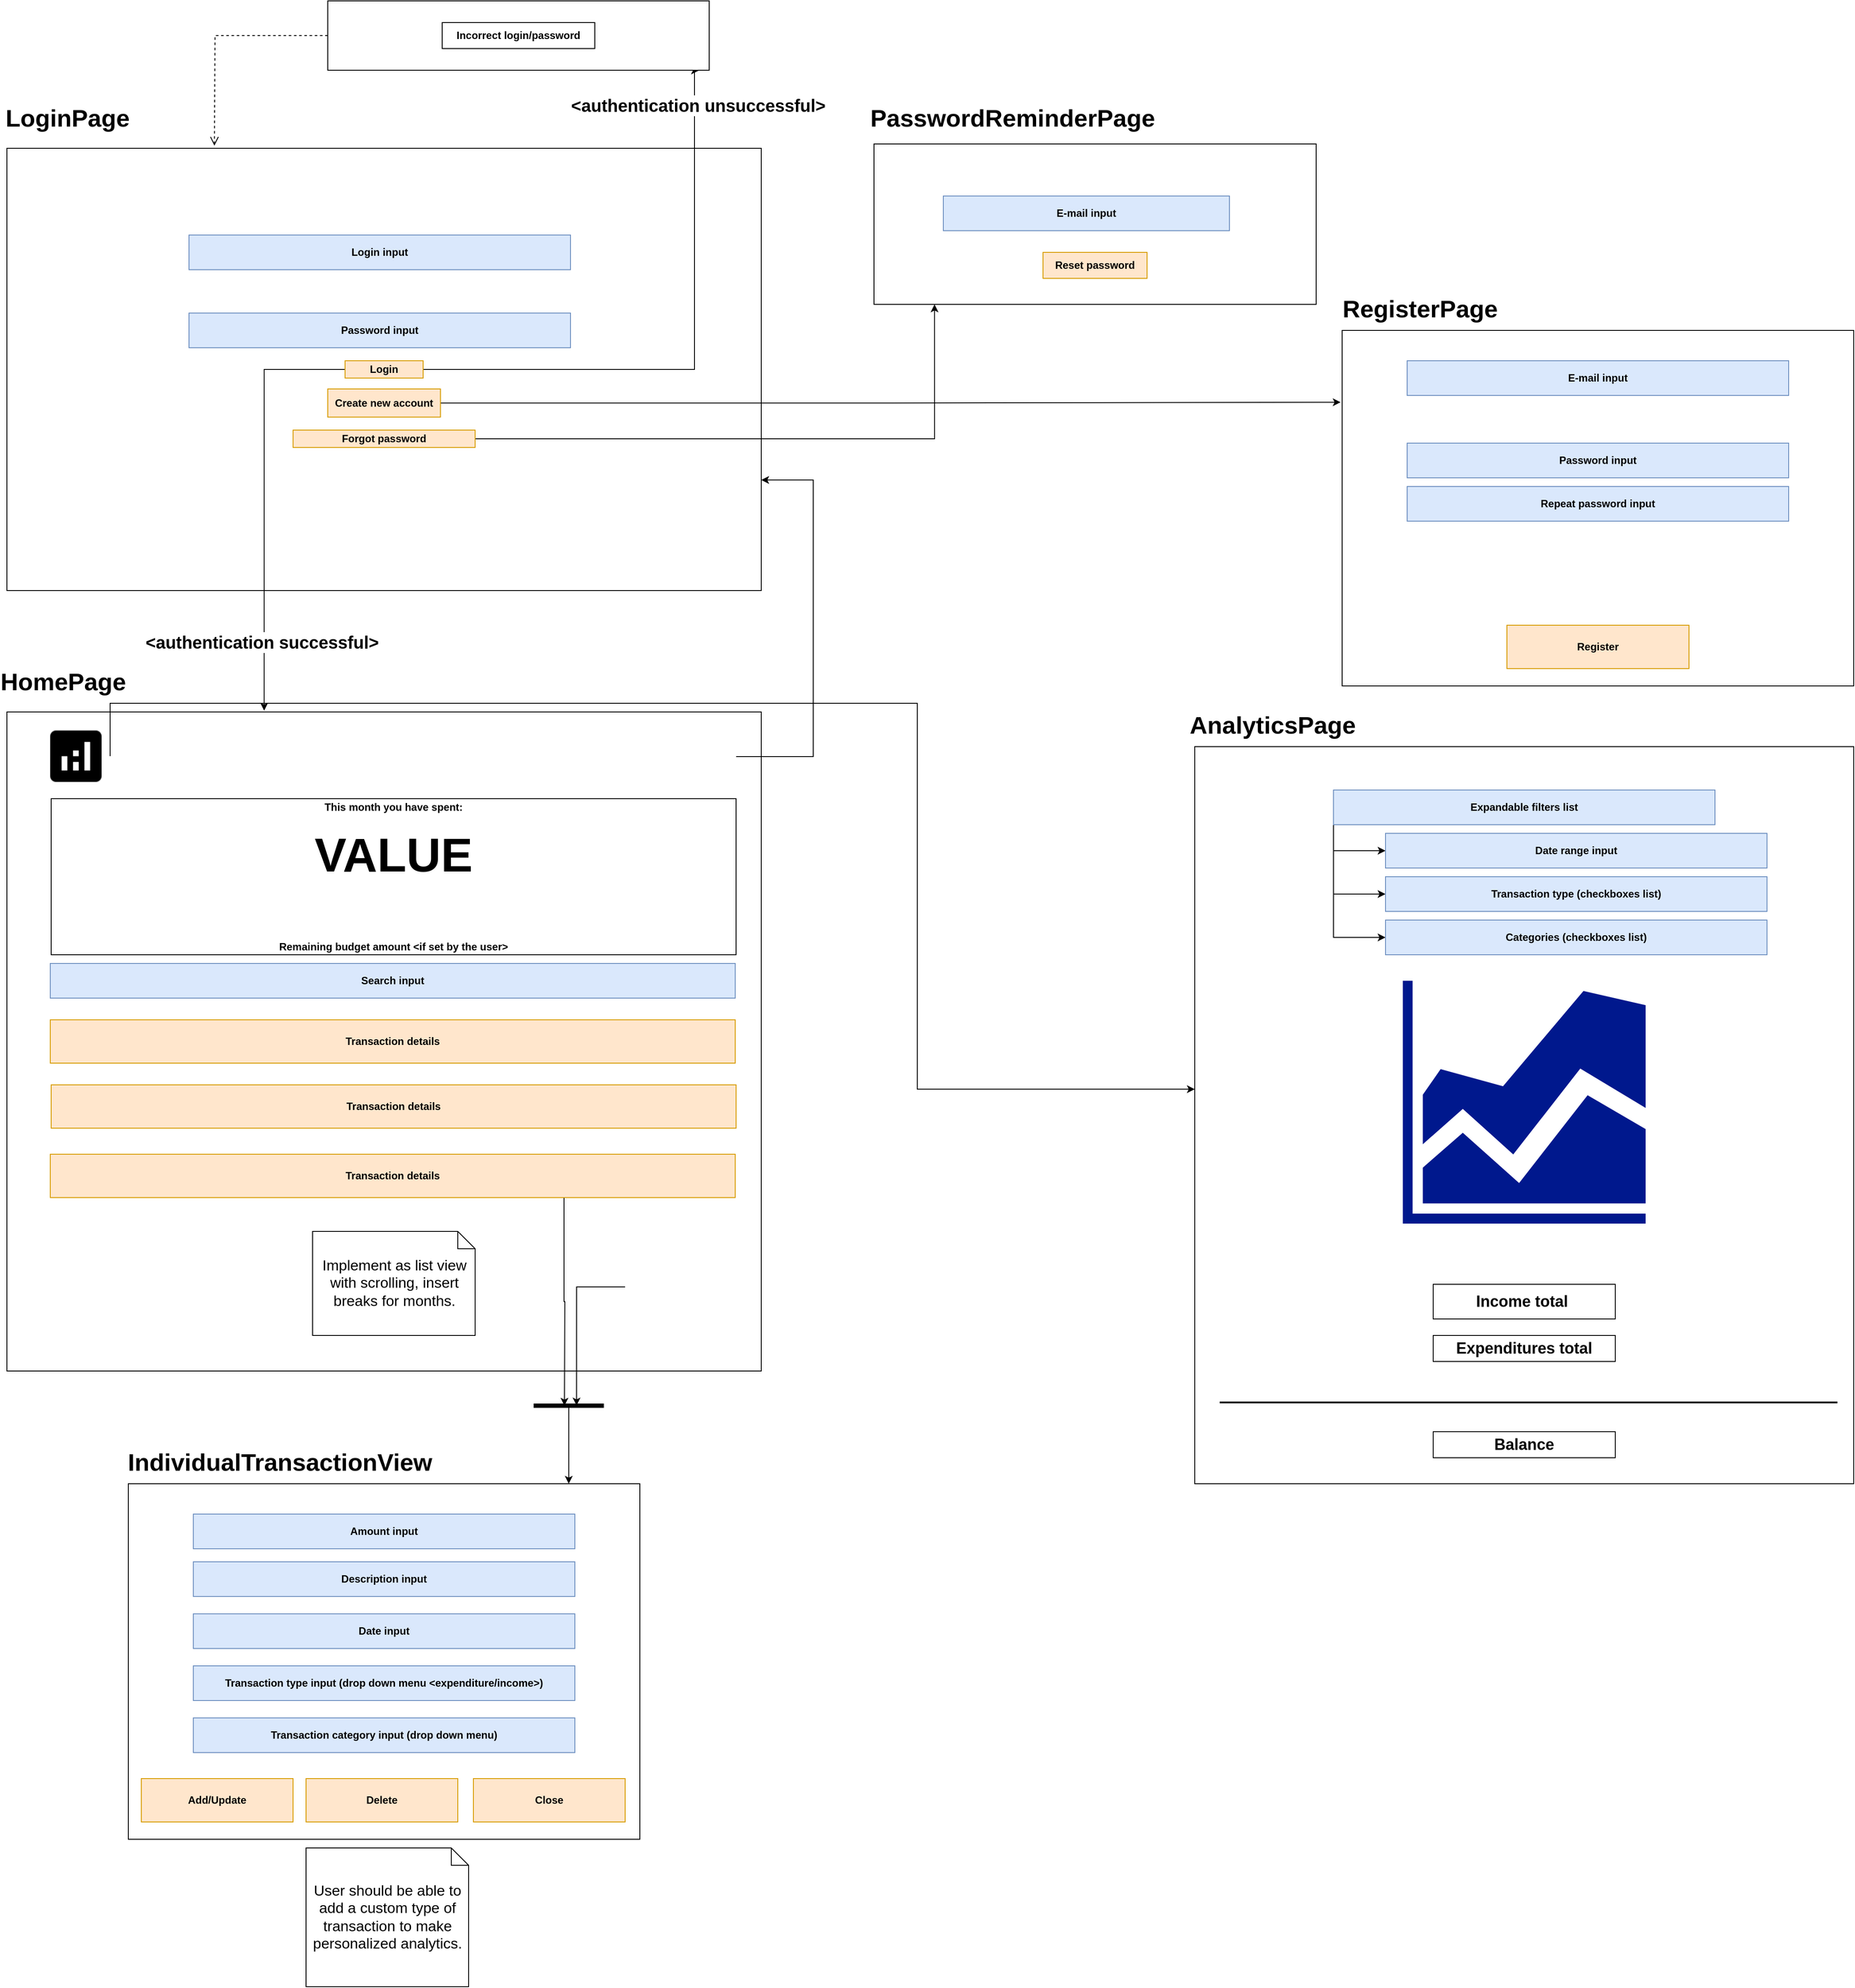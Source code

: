<mxfile version="17.4.6"><diagram id="LuGieJEMCbQHJcKLqc_n" name="Page-1"><mxGraphModel dx="2874" dy="2815" grid="1" gridSize="10" guides="1" tooltips="1" connect="1" arrows="1" fold="1" page="1" pageScale="1" pageWidth="827" pageHeight="1169" math="0" shadow="0"><root><mxCell id="0"/><mxCell id="1" parent="0"/><mxCell id="EFfMDatAZK08GU90eFls-2" value="" style="rounded=0;whiteSpace=wrap;html=1;" parent="1" vertex="1"><mxGeometry x="20" y="-980" width="870" height="510" as="geometry"/></mxCell><mxCell id="EFfMDatAZK08GU90eFls-3" value="&lt;b&gt;Login input&lt;/b&gt;" style="rounded=0;whiteSpace=wrap;html=1;fillColor=#dae8fc;strokeColor=#6c8ebf;" parent="1" vertex="1"><mxGeometry x="230" y="-880" width="440" height="40" as="geometry"/></mxCell><mxCell id="EFfMDatAZK08GU90eFls-4" value="&lt;b&gt;Password input&lt;/b&gt;" style="rounded=0;whiteSpace=wrap;html=1;fillColor=#dae8fc;strokeColor=#6c8ebf;" parent="1" vertex="1"><mxGeometry x="230" y="-790" width="440" height="40" as="geometry"/></mxCell><mxCell id="ht7haHIyvqTY4nQzUG6J-11" style="edgeStyle=orthogonalEdgeStyle;rounded=0;orthogonalLoop=1;jettySize=auto;html=1;fontSize=28;entryX=0.973;entryY=1.004;entryDx=0;entryDy=0;entryPerimeter=0;" edge="1" parent="1" source="EFfMDatAZK08GU90eFls-5" target="ht7haHIyvqTY4nQzUG6J-7"><mxGeometry relative="1" as="geometry"><mxPoint x="813" y="-1030" as="targetPoint"/><Array as="points"><mxPoint x="813" y="-725"/></Array></mxGeometry></mxCell><mxCell id="ht7haHIyvqTY4nQzUG6J-12" value="&lt;b&gt;&amp;lt;authentication unsuccessful&amp;gt;&lt;/b&gt;" style="edgeLabel;html=1;align=center;verticalAlign=middle;resizable=0;points=[];fontSize=20;" vertex="1" connectable="0" parent="ht7haHIyvqTY4nQzUG6J-11"><mxGeometry x="0.491" y="-4" relative="1" as="geometry"><mxPoint y="-124" as="offset"/></mxGeometry></mxCell><mxCell id="ht7haHIyvqTY4nQzUG6J-25" style="edgeStyle=orthogonalEdgeStyle;rounded=0;orthogonalLoop=1;jettySize=auto;html=1;entryX=0.341;entryY=-0.002;entryDx=0;entryDy=0;entryPerimeter=0;fontSize=20;" edge="1" parent="1" source="EFfMDatAZK08GU90eFls-5" target="ht7haHIyvqTY4nQzUG6J-14"><mxGeometry relative="1" as="geometry"><Array as="points"><mxPoint x="317" y="-725"/></Array></mxGeometry></mxCell><mxCell id="ht7haHIyvqTY4nQzUG6J-26" value="&lt;b&gt;&amp;lt;authentication successful&amp;gt;&lt;/b&gt;" style="edgeLabel;html=1;align=center;verticalAlign=middle;resizable=0;points=[];fontSize=20;" vertex="1" connectable="0" parent="ht7haHIyvqTY4nQzUG6J-25"><mxGeometry x="0.509" y="-3" relative="1" as="geometry"><mxPoint y="40" as="offset"/></mxGeometry></mxCell><mxCell id="EFfMDatAZK08GU90eFls-5" value="&lt;b&gt;Login&lt;/b&gt;" style="rounded=0;whiteSpace=wrap;html=1;fillColor=#ffe6cc;strokeColor=#d79b00;" parent="1" vertex="1"><mxGeometry x="410" y="-735" width="90" height="20" as="geometry"/></mxCell><mxCell id="ht7haHIyvqTY4nQzUG6J-3" style="edgeStyle=orthogonalEdgeStyle;rounded=0;orthogonalLoop=1;jettySize=auto;html=1;entryX=-0.003;entryY=0.202;entryDx=0;entryDy=0;entryPerimeter=0;" edge="1" parent="1" source="EFfMDatAZK08GU90eFls-7" target="EFfMDatAZK08GU90eFls-103"><mxGeometry relative="1" as="geometry"/></mxCell><mxCell id="EFfMDatAZK08GU90eFls-7" value="&lt;b&gt;Create new account&lt;/b&gt;" style="rounded=0;whiteSpace=wrap;html=1;fillColor=#ffe6cc;strokeColor=#d79b00;" parent="1" vertex="1"><mxGeometry x="390" y="-702.5" width="130" height="32.5" as="geometry"/></mxCell><mxCell id="ht7haHIyvqTY4nQzUG6J-4" style="edgeStyle=orthogonalEdgeStyle;rounded=0;orthogonalLoop=1;jettySize=auto;html=1;entryX=0.137;entryY=1;entryDx=0;entryDy=0;entryPerimeter=0;" edge="1" parent="1" source="EFfMDatAZK08GU90eFls-70" target="EFfMDatAZK08GU90eFls-98"><mxGeometry relative="1" as="geometry"/></mxCell><mxCell id="EFfMDatAZK08GU90eFls-70" value="&lt;b&gt;Forgot password&lt;/b&gt;" style="rounded=0;whiteSpace=wrap;html=1;fillColor=#ffe6cc;strokeColor=#d79b00;" parent="1" vertex="1"><mxGeometry x="350" y="-655" width="210" height="20" as="geometry"/></mxCell><mxCell id="EFfMDatAZK08GU90eFls-98" value="" style="rounded=0;whiteSpace=wrap;html=1;" parent="1" vertex="1"><mxGeometry x="1020" y="-985" width="510" height="185" as="geometry"/></mxCell><mxCell id="EFfMDatAZK08GU90eFls-99" value="&lt;b&gt;E-mail input&lt;/b&gt;" style="rounded=0;whiteSpace=wrap;html=1;fillColor=#dae8fc;strokeColor=#6c8ebf;" parent="1" vertex="1"><mxGeometry x="1100" y="-925" width="330" height="40" as="geometry"/></mxCell><mxCell id="EFfMDatAZK08GU90eFls-103" value="" style="rounded=0;whiteSpace=wrap;html=1;" parent="1" vertex="1"><mxGeometry x="1560" y="-770" width="590" height="410" as="geometry"/></mxCell><mxCell id="EFfMDatAZK08GU90eFls-106" value="&lt;b&gt;E-mail input&lt;/b&gt;" style="rounded=0;whiteSpace=wrap;html=1;fillColor=#dae8fc;strokeColor=#6c8ebf;" parent="1" vertex="1"><mxGeometry x="1635" y="-735" width="440" height="40" as="geometry"/></mxCell><mxCell id="EFfMDatAZK08GU90eFls-107" value="&lt;b&gt;Password input&lt;/b&gt;" style="rounded=0;whiteSpace=wrap;html=1;fillColor=#dae8fc;strokeColor=#6c8ebf;" parent="1" vertex="1"><mxGeometry x="1635" y="-640" width="440" height="40" as="geometry"/></mxCell><mxCell id="EFfMDatAZK08GU90eFls-108" value="&lt;b&gt;Repeat password input&lt;/b&gt;" style="rounded=0;whiteSpace=wrap;html=1;fillColor=#dae8fc;strokeColor=#6c8ebf;" parent="1" vertex="1"><mxGeometry x="1635" y="-590" width="440" height="40" as="geometry"/></mxCell><mxCell id="EFfMDatAZK08GU90eFls-109" value="&lt;b&gt;Register&lt;/b&gt;" style="rounded=0;whiteSpace=wrap;html=1;fillColor=#ffe6cc;strokeColor=#d79b00;" parent="1" vertex="1"><mxGeometry x="1750" y="-430" width="210" height="50" as="geometry"/></mxCell><mxCell id="EFfMDatAZK08GU90eFls-121" value="&lt;b&gt;Reset password&lt;/b&gt;" style="rounded=0;whiteSpace=wrap;html=1;fillColor=#ffe6cc;strokeColor=#d79b00;" parent="1" vertex="1"><mxGeometry x="1215" y="-860" width="120" height="30" as="geometry"/></mxCell><mxCell id="ht7haHIyvqTY4nQzUG6J-6" value="&lt;font style=&quot;font-size: 28px&quot;&gt;&lt;b&gt;LoginPage&lt;/b&gt;&lt;/font&gt;" style="text;html=1;strokeColor=none;fillColor=none;align=center;verticalAlign=middle;whiteSpace=wrap;rounded=0;" vertex="1" parent="1"><mxGeometry x="60" y="-1030" width="60" height="30" as="geometry"/></mxCell><mxCell id="ht7haHIyvqTY4nQzUG6J-7" value="" style="rounded=0;whiteSpace=wrap;html=1;" vertex="1" parent="1"><mxGeometry x="390" y="-1150" width="440" height="80" as="geometry"/></mxCell><mxCell id="ht7haHIyvqTY4nQzUG6J-10" value="&lt;b&gt;Incorrect login/password&lt;/b&gt;" style="rounded=0;whiteSpace=wrap;html=1;" vertex="1" parent="1"><mxGeometry x="522" y="-1125" width="176" height="30" as="geometry"/></mxCell><mxCell id="ht7haHIyvqTY4nQzUG6J-14" value="" style="rounded=0;whiteSpace=wrap;html=1;" vertex="1" parent="1"><mxGeometry x="20" y="-330" width="870" height="760" as="geometry"/></mxCell><mxCell id="ht7haHIyvqTY4nQzUG6J-22" value="&lt;font style=&quot;font-size: 28px&quot;&gt;&lt;b&gt;HomePage&lt;/b&gt;&lt;/font&gt;" style="text;html=1;strokeColor=none;fillColor=none;align=center;verticalAlign=middle;whiteSpace=wrap;rounded=0;" vertex="1" parent="1"><mxGeometry x="55" y="-380" width="60" height="30" as="geometry"/></mxCell><mxCell id="ht7haHIyvqTY4nQzUG6J-27" value="&lt;font style=&quot;font-size: 28px&quot;&gt;&lt;b&gt;PasswordReminderPage&lt;/b&gt;&lt;/font&gt;" style="text;html=1;strokeColor=none;fillColor=none;align=center;verticalAlign=middle;whiteSpace=wrap;rounded=0;" vertex="1" parent="1"><mxGeometry x="1150" y="-1030" width="60" height="30" as="geometry"/></mxCell><mxCell id="ht7haHIyvqTY4nQzUG6J-29" value="&lt;font style=&quot;font-size: 28px&quot;&gt;&lt;b&gt;RegisterPage&lt;/b&gt;&lt;/font&gt;" style="text;html=1;strokeColor=none;fillColor=none;align=center;verticalAlign=middle;whiteSpace=wrap;rounded=0;" vertex="1" parent="1"><mxGeometry x="1620" y="-810" width="60" height="30" as="geometry"/></mxCell><mxCell id="ht7haHIyvqTY4nQzUG6J-31" value="&lt;b&gt;This month you have spent:&lt;br&gt;&lt;br&gt;&lt;font style=&quot;font-size: 55px&quot;&gt;VALUE&lt;br&gt;&lt;br&gt;&lt;/font&gt;Remaining budget amount &amp;lt;if set by the user&amp;gt;&lt;br&gt;&lt;/b&gt;" style="rounded=0;whiteSpace=wrap;html=1;" vertex="1" parent="1"><mxGeometry x="71" y="-230" width="790" height="180" as="geometry"/></mxCell><mxCell id="ht7haHIyvqTY4nQzUG6J-32" value="&lt;b&gt;Transaction details&lt;/b&gt;" style="rounded=0;whiteSpace=wrap;html=1;fillColor=#ffe6cc;strokeColor=#d79b00;" vertex="1" parent="1"><mxGeometry x="70" y="25" width="790" height="50" as="geometry"/></mxCell><mxCell id="ht7haHIyvqTY4nQzUG6J-33" value="&lt;b&gt;Transaction details&lt;/b&gt;" style="rounded=0;whiteSpace=wrap;html=1;fillColor=#ffe6cc;strokeColor=#d79b00;" vertex="1" parent="1"><mxGeometry x="71" y="100" width="790" height="50" as="geometry"/></mxCell><mxCell id="ht7haHIyvqTY4nQzUG6J-61" style="edgeStyle=orthogonalEdgeStyle;rounded=0;orthogonalLoop=1;jettySize=auto;html=1;exitX=0.75;exitY=1;exitDx=0;exitDy=0;fontSize=12;" edge="1" parent="1" source="ht7haHIyvqTY4nQzUG6J-34"><mxGeometry relative="1" as="geometry"><mxPoint x="663" y="470" as="targetPoint"/></mxGeometry></mxCell><mxCell id="ht7haHIyvqTY4nQzUG6J-34" value="&lt;b&gt;Transaction details&lt;/b&gt;" style="rounded=0;whiteSpace=wrap;html=1;fillColor=#ffe6cc;strokeColor=#d79b00;" vertex="1" parent="1"><mxGeometry x="70" y="180" width="790" height="50" as="geometry"/></mxCell><mxCell id="ht7haHIyvqTY4nQzUG6J-37" value="" style="html=1;verticalAlign=bottom;endArrow=open;dashed=1;endSize=8;rounded=0;fontSize=55;exitX=0;exitY=0.5;exitDx=0;exitDy=0;entryX=0.275;entryY=-0.006;entryDx=0;entryDy=0;entryPerimeter=0;" edge="1" parent="1" source="ht7haHIyvqTY4nQzUG6J-7" target="EFfMDatAZK08GU90eFls-2"><mxGeometry relative="1" as="geometry"><mxPoint x="690" y="-1080" as="sourcePoint"/><mxPoint x="210" y="-1100" as="targetPoint"/><Array as="points"><mxPoint x="260" y="-1110"/></Array></mxGeometry></mxCell><mxCell id="ht7haHIyvqTY4nQzUG6J-48" value="Implement as list view with scrolling,&amp;nbsp;insert breaks for months." style="shape=note;size=20;whiteSpace=wrap;html=1;fontSize=17;" vertex="1" parent="1"><mxGeometry x="372.5" y="269" width="187.5" height="120" as="geometry"/></mxCell><mxCell id="ht7haHIyvqTY4nQzUG6J-77" style="edgeStyle=orthogonalEdgeStyle;rounded=0;orthogonalLoop=1;jettySize=auto;html=1;entryX=0.424;entryY=0.388;entryDx=0;entryDy=0;entryPerimeter=0;fontSize=12;" edge="1" parent="1" source="ht7haHIyvqTY4nQzUG6J-49" target="ht7haHIyvqTY4nQzUG6J-76"><mxGeometry relative="1" as="geometry"/></mxCell><mxCell id="ht7haHIyvqTY4nQzUG6J-49" value="" style="shape=image;html=1;verticalAlign=top;verticalLabelPosition=bottom;labelBackgroundColor=#ffffff;imageAspect=0;aspect=fixed;image=https://cdn4.iconfinder.com/data/icons/ionicons/512/icon-ios7-plus-outline-128.png;fontSize=12;" vertex="1" parent="1"><mxGeometry x="733" y="269" width="128" height="128" as="geometry"/></mxCell><mxCell id="ht7haHIyvqTY4nQzUG6J-79" style="edgeStyle=orthogonalEdgeStyle;rounded=0;orthogonalLoop=1;jettySize=auto;html=1;exitX=1;exitY=0.5;exitDx=0;exitDy=0;entryX=1;entryY=0.75;entryDx=0;entryDy=0;fontSize=12;" edge="1" parent="1" source="ht7haHIyvqTY4nQzUG6J-50" target="EFfMDatAZK08GU90eFls-2"><mxGeometry relative="1" as="geometry"><Array as="points"><mxPoint x="950" y="-278"/><mxPoint x="950" y="-597"/></Array></mxGeometry></mxCell><mxCell id="ht7haHIyvqTY4nQzUG6J-50" value="" style="shape=image;html=1;verticalAlign=top;verticalLabelPosition=bottom;labelBackgroundColor=#ffffff;imageAspect=0;aspect=fixed;image=https://cdn0.iconfinder.com/data/icons/google-material-design-3-0/48/ic_exit_to_app_48px-128.png;fontSize=12;" vertex="1" parent="1"><mxGeometry x="788" y="-315" width="73" height="73" as="geometry"/></mxCell><mxCell id="ht7haHIyvqTY4nQzUG6J-53" value="" style="rounded=0;whiteSpace=wrap;html=1;" vertex="1" parent="1"><mxGeometry x="160" y="560" width="590" height="410" as="geometry"/></mxCell><mxCell id="ht7haHIyvqTY4nQzUG6J-54" value="&lt;b&gt;Amount input&lt;/b&gt;" style="rounded=0;whiteSpace=wrap;html=1;fillColor=#dae8fc;strokeColor=#6c8ebf;" vertex="1" parent="1"><mxGeometry x="235" y="595" width="440" height="40" as="geometry"/></mxCell><mxCell id="ht7haHIyvqTY4nQzUG6J-55" value="&lt;b&gt;Description input&lt;/b&gt;" style="rounded=0;whiteSpace=wrap;html=1;fillColor=#dae8fc;strokeColor=#6c8ebf;" vertex="1" parent="1"><mxGeometry x="235" y="650" width="440" height="40" as="geometry"/></mxCell><mxCell id="ht7haHIyvqTY4nQzUG6J-56" value="&lt;b&gt;Date input&lt;/b&gt;" style="rounded=0;whiteSpace=wrap;html=1;fillColor=#dae8fc;strokeColor=#6c8ebf;" vertex="1" parent="1"><mxGeometry x="235" y="710" width="440" height="40" as="geometry"/></mxCell><mxCell id="ht7haHIyvqTY4nQzUG6J-57" value="&lt;b&gt;Delete&lt;/b&gt;" style="rounded=0;whiteSpace=wrap;html=1;fillColor=#ffe6cc;strokeColor=#d79b00;" vertex="1" parent="1"><mxGeometry x="365" y="900" width="175" height="50" as="geometry"/></mxCell><mxCell id="ht7haHIyvqTY4nQzUG6J-59" value="&lt;font style=&quot;font-size: 28px&quot;&gt;&lt;b&gt;IndividualTransactionView&lt;/b&gt;&lt;/font&gt;" style="text;html=1;strokeColor=none;fillColor=none;align=center;verticalAlign=middle;whiteSpace=wrap;rounded=0;" vertex="1" parent="1"><mxGeometry x="305" y="520" width="60" height="30" as="geometry"/></mxCell><mxCell id="ht7haHIyvqTY4nQzUG6J-62" value="&lt;b&gt;Transaction type input (drop down menu &amp;lt;expenditure/income&amp;gt;)&lt;/b&gt;" style="rounded=0;whiteSpace=wrap;html=1;fillColor=#dae8fc;strokeColor=#6c8ebf;" vertex="1" parent="1"><mxGeometry x="235" y="770" width="440" height="40" as="geometry"/></mxCell><mxCell id="ht7haHIyvqTY4nQzUG6J-65" value="&lt;b&gt;Close&lt;/b&gt;" style="rounded=0;whiteSpace=wrap;html=1;fillColor=#ffe6cc;strokeColor=#d79b00;" vertex="1" parent="1"><mxGeometry x="558" y="900" width="175" height="50" as="geometry"/></mxCell><mxCell id="ht7haHIyvqTY4nQzUG6J-66" value="&lt;b&gt;Add/Update&lt;/b&gt;" style="rounded=0;whiteSpace=wrap;html=1;fillColor=#ffe6cc;strokeColor=#d79b00;" vertex="1" parent="1"><mxGeometry x="175" y="900" width="175" height="50" as="geometry"/></mxCell><mxCell id="ht7haHIyvqTY4nQzUG6J-67" value="User should be able to add a custom type of transaction to make personalized analytics." style="shape=note;size=20;whiteSpace=wrap;html=1;fontSize=17;" vertex="1" parent="1"><mxGeometry x="365" y="980" width="187.5" height="160" as="geometry"/></mxCell><mxCell id="ht7haHIyvqTY4nQzUG6J-78" style="edgeStyle=orthogonalEdgeStyle;rounded=0;orthogonalLoop=1;jettySize=auto;html=1;entryX=0.861;entryY=0;entryDx=0;entryDy=0;entryPerimeter=0;fontSize=12;" edge="1" parent="1" source="ht7haHIyvqTY4nQzUG6J-76" target="ht7haHIyvqTY4nQzUG6J-53"><mxGeometry relative="1" as="geometry"/></mxCell><mxCell id="ht7haHIyvqTY4nQzUG6J-76" value="" style="shape=rect;html=1;fillColor=#000000;verticalLabelPosition=bottom;verticalAlignment=top;fontSize=12;rotation=90;" vertex="1" parent="1"><mxGeometry x="666" y="430" width="4" height="80" as="geometry"/></mxCell><mxCell id="ht7haHIyvqTY4nQzUG6J-111" style="edgeStyle=orthogonalEdgeStyle;rounded=0;orthogonalLoop=1;jettySize=auto;html=1;exitX=1;exitY=0.5;exitDx=0;exitDy=0;fontSize=12;" edge="1" parent="1" source="ht7haHIyvqTY4nQzUG6J-87" target="ht7haHIyvqTY4nQzUG6J-100"><mxGeometry relative="1" as="geometry"><Array as="points"><mxPoint x="139" y="-340"/><mxPoint x="1070" y="-340"/><mxPoint x="1070" y="105"/></Array></mxGeometry></mxCell><mxCell id="ht7haHIyvqTY4nQzUG6J-87" value="" style="shape=image;verticalLabelPosition=bottom;labelBackgroundColor=default;verticalAlign=top;aspect=fixed;imageAspect=0;image=data:image/png,iVBORw0KGgoAAAANSUhEUgAAAGAAAABgCAQAAABIkb+zAAAA1UlEQVR42u3bsQmAMBBG4b9xGYcN6DjOoYukDpyVYCOSCHoX30uv94FiYSIRERER0XWjkjZl2csra1PS+Gz4QbPK66OfV9GsoX385dPhj7W0EiYX45tMU9uzX9wASsu7kNyMbzKlesDqCrDWA7IrQK4HmLMFAAAAAAD6AtTeDwAAAAAAAAAAIBLg7noAAAAAACA24CkYAAAAAAD0DQj/IQMAAAAAAAAAAOBHNwAAAAD8FhB+42v4rcfhN3+H334f/gBEB0dQwh8COt6FwMewiIiIiPpuB2BXdwxhRBTZAAAAAElFTkSuQmCC;" vertex="1" parent="1"><mxGeometry x="60" y="-318.5" width="79" height="79" as="geometry"/></mxCell><mxCell id="ht7haHIyvqTY4nQzUG6J-89" value="&lt;b&gt;Search input&lt;/b&gt;" style="rounded=0;whiteSpace=wrap;html=1;fillColor=#dae8fc;strokeColor=#6c8ebf;" vertex="1" parent="1"><mxGeometry x="70" y="-40" width="790" height="40" as="geometry"/></mxCell><mxCell id="ht7haHIyvqTY4nQzUG6J-90" value="&lt;b&gt;Transaction category input (drop down menu)&lt;/b&gt;" style="rounded=0;whiteSpace=wrap;html=1;fillColor=#dae8fc;strokeColor=#6c8ebf;" vertex="1" parent="1"><mxGeometry x="235" y="830" width="440" height="40" as="geometry"/></mxCell><mxCell id="ht7haHIyvqTY4nQzUG6J-100" value="" style="rounded=0;whiteSpace=wrap;html=1;" vertex="1" parent="1"><mxGeometry x="1390" y="-290" width="760" height="850" as="geometry"/></mxCell><mxCell id="ht7haHIyvqTY4nQzUG6J-101" value="&lt;font style=&quot;font-size: 28px&quot;&gt;&lt;b&gt;AnalyticsPage&lt;/b&gt;&lt;/font&gt;" style="text;html=1;strokeColor=none;fillColor=none;align=center;verticalAlign=middle;whiteSpace=wrap;rounded=0;" vertex="1" parent="1"><mxGeometry x="1450" y="-330" width="60" height="30" as="geometry"/></mxCell><mxCell id="ht7haHIyvqTY4nQzUG6J-131" style="edgeStyle=orthogonalEdgeStyle;rounded=0;orthogonalLoop=1;jettySize=auto;html=1;exitX=0;exitY=1;exitDx=0;exitDy=0;entryX=0;entryY=0.5;entryDx=0;entryDy=0;fontSize=18;" edge="1" parent="1" source="ht7haHIyvqTY4nQzUG6J-91" target="ht7haHIyvqTY4nQzUG6J-92"><mxGeometry relative="1" as="geometry"/></mxCell><mxCell id="ht7haHIyvqTY4nQzUG6J-132" style="edgeStyle=orthogonalEdgeStyle;rounded=0;orthogonalLoop=1;jettySize=auto;html=1;exitX=0;exitY=1;exitDx=0;exitDy=0;entryX=0;entryY=0.5;entryDx=0;entryDy=0;fontSize=18;" edge="1" parent="1" source="ht7haHIyvqTY4nQzUG6J-91" target="ht7haHIyvqTY4nQzUG6J-93"><mxGeometry relative="1" as="geometry"/></mxCell><mxCell id="ht7haHIyvqTY4nQzUG6J-133" style="edgeStyle=orthogonalEdgeStyle;rounded=0;orthogonalLoop=1;jettySize=auto;html=1;exitX=0;exitY=1;exitDx=0;exitDy=0;entryX=0;entryY=0.5;entryDx=0;entryDy=0;fontSize=18;" edge="1" parent="1" source="ht7haHIyvqTY4nQzUG6J-91" target="ht7haHIyvqTY4nQzUG6J-94"><mxGeometry relative="1" as="geometry"/></mxCell><mxCell id="ht7haHIyvqTY4nQzUG6J-91" value="&lt;b&gt;Expandable filters list&lt;/b&gt;" style="rounded=0;whiteSpace=wrap;html=1;fillColor=#dae8fc;strokeColor=#6c8ebf;" vertex="1" parent="1"><mxGeometry x="1550" y="-240" width="440" height="40" as="geometry"/></mxCell><mxCell id="ht7haHIyvqTY4nQzUG6J-92" value="&lt;b&gt;Date range input&lt;/b&gt;" style="rounded=0;whiteSpace=wrap;html=1;fillColor=#dae8fc;strokeColor=#6c8ebf;" vertex="1" parent="1"><mxGeometry x="1610" y="-190" width="440" height="40" as="geometry"/></mxCell><mxCell id="ht7haHIyvqTY4nQzUG6J-93" value="&lt;b&gt;Transaction type (checkboxes list)&lt;/b&gt;" style="rounded=0;whiteSpace=wrap;html=1;fillColor=#dae8fc;strokeColor=#6c8ebf;" vertex="1" parent="1"><mxGeometry x="1610" y="-140" width="440" height="40" as="geometry"/></mxCell><mxCell id="ht7haHIyvqTY4nQzUG6J-94" value="&lt;b&gt;Categories (checkboxes list)&lt;/b&gt;" style="rounded=0;whiteSpace=wrap;html=1;fillColor=#dae8fc;strokeColor=#6c8ebf;" vertex="1" parent="1"><mxGeometry x="1610" y="-90" width="440" height="40" as="geometry"/></mxCell><mxCell id="ht7haHIyvqTY4nQzUG6J-96" value="&lt;b&gt;&lt;font style=&quot;font-size: 18px&quot;&gt;Income total&amp;nbsp;&lt;/font&gt;&lt;/b&gt;" style="rounded=0;whiteSpace=wrap;html=1;" vertex="1" parent="1"><mxGeometry x="1665" y="330" width="210" height="40" as="geometry"/></mxCell><mxCell id="ht7haHIyvqTY4nQzUG6J-97" value="&lt;b&gt;&lt;font style=&quot;font-size: 18px&quot;&gt;Expenditures total&lt;/font&gt;&lt;/b&gt;" style="rounded=0;whiteSpace=wrap;html=1;" vertex="1" parent="1"><mxGeometry x="1665" y="389" width="210" height="30" as="geometry"/></mxCell><mxCell id="ht7haHIyvqTY4nQzUG6J-98" value="&lt;b style=&quot;font-size: 18px&quot;&gt;Balance&lt;/b&gt;" style="rounded=0;whiteSpace=wrap;html=1;" vertex="1" parent="1"><mxGeometry x="1665" y="500" width="210" height="30" as="geometry"/></mxCell><mxCell id="ht7haHIyvqTY4nQzUG6J-127" value="" style="sketch=0;aspect=fixed;pointerEvents=1;shadow=0;dashed=0;html=1;strokeColor=none;labelPosition=center;verticalLabelPosition=bottom;verticalAlign=top;align=center;fillColor=#00188D;shape=mxgraph.mscae.general.graph;fontSize=12;" vertex="1" parent="1"><mxGeometry x="1630" y="-20" width="280" height="280" as="geometry"/></mxCell><mxCell id="ht7haHIyvqTY4nQzUG6J-130" value="" style="line;strokeWidth=2;direction=south;html=1;fontSize=18;fillColor=#000000;rotation=90;" vertex="1" parent="1"><mxGeometry x="1750" y="110" width="50" height="712.47" as="geometry"/></mxCell></root></mxGraphModel></diagram></mxfile>